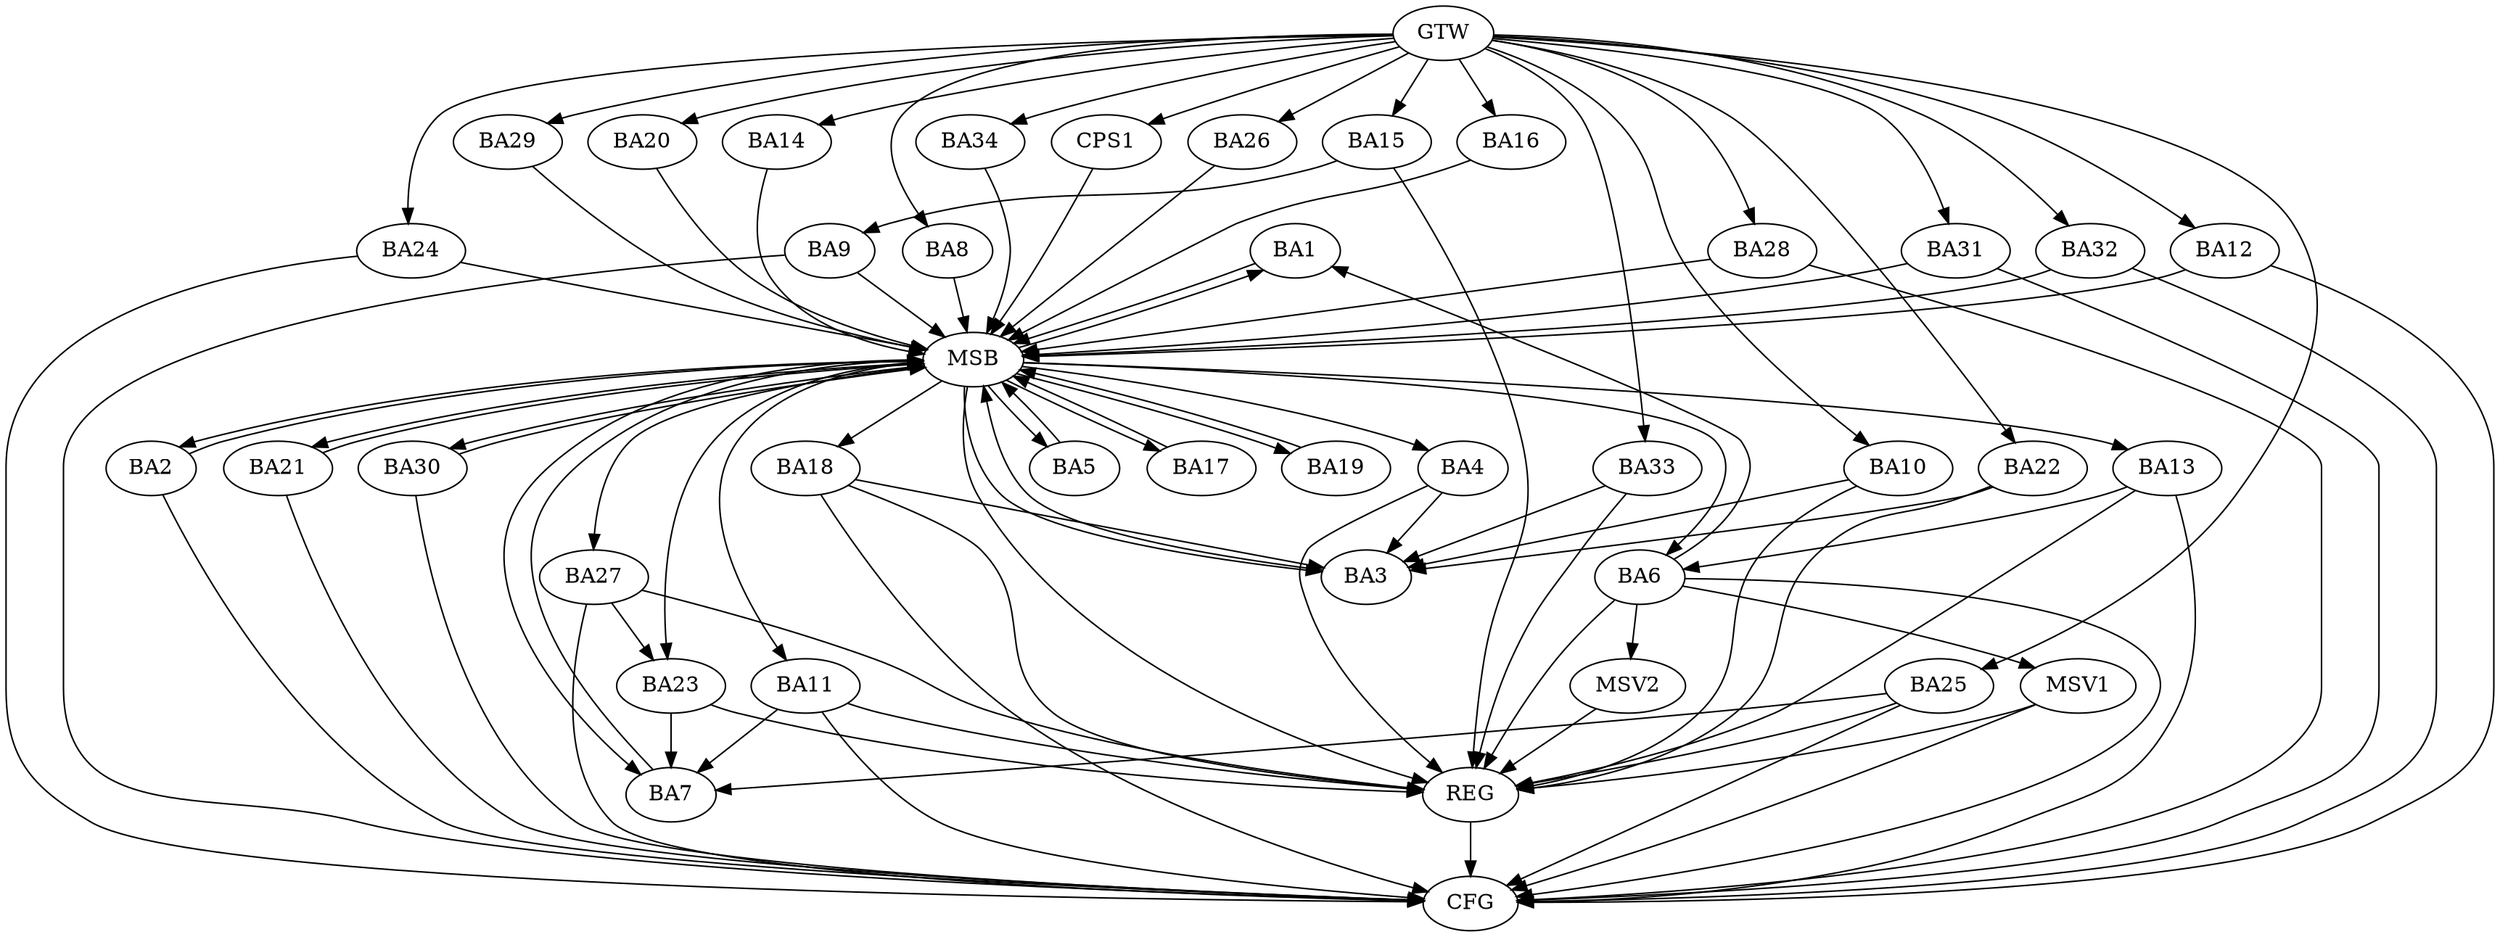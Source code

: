 strict digraph G {
  BA1 [ label="BA1" ];
  BA2 [ label="BA2" ];
  BA3 [ label="BA3" ];
  BA4 [ label="BA4" ];
  BA5 [ label="BA5" ];
  BA6 [ label="BA6" ];
  BA7 [ label="BA7" ];
  BA8 [ label="BA8" ];
  BA9 [ label="BA9" ];
  BA10 [ label="BA10" ];
  BA11 [ label="BA11" ];
  BA12 [ label="BA12" ];
  BA13 [ label="BA13" ];
  BA14 [ label="BA14" ];
  BA15 [ label="BA15" ];
  BA16 [ label="BA16" ];
  BA17 [ label="BA17" ];
  BA18 [ label="BA18" ];
  BA19 [ label="BA19" ];
  BA20 [ label="BA20" ];
  BA21 [ label="BA21" ];
  BA22 [ label="BA22" ];
  BA23 [ label="BA23" ];
  BA24 [ label="BA24" ];
  BA25 [ label="BA25" ];
  BA26 [ label="BA26" ];
  BA27 [ label="BA27" ];
  BA28 [ label="BA28" ];
  BA29 [ label="BA29" ];
  BA30 [ label="BA30" ];
  BA31 [ label="BA31" ];
  BA32 [ label="BA32" ];
  BA33 [ label="BA33" ];
  BA34 [ label="BA34" ];
  CPS1 [ label="CPS1" ];
  GTW [ label="GTW" ];
  REG [ label="REG" ];
  MSB [ label="MSB" ];
  CFG [ label="CFG" ];
  MSV1 [ label="MSV1" ];
  MSV2 [ label="MSV2" ];
  BA4 -> BA3;
  BA6 -> BA1;
  BA10 -> BA3;
  BA11 -> BA7;
  BA13 -> BA6;
  BA15 -> BA9;
  BA18 -> BA3;
  BA22 -> BA3;
  BA23 -> BA7;
  BA25 -> BA7;
  BA27 -> BA23;
  BA33 -> BA3;
  GTW -> BA8;
  GTW -> BA10;
  GTW -> BA12;
  GTW -> BA14;
  GTW -> BA15;
  GTW -> BA16;
  GTW -> BA20;
  GTW -> BA22;
  GTW -> BA24;
  GTW -> BA25;
  GTW -> BA26;
  GTW -> BA28;
  GTW -> BA29;
  GTW -> BA31;
  GTW -> BA32;
  GTW -> BA33;
  GTW -> BA34;
  GTW -> CPS1;
  BA4 -> REG;
  BA6 -> REG;
  BA10 -> REG;
  BA11 -> REG;
  BA13 -> REG;
  BA15 -> REG;
  BA18 -> REG;
  BA22 -> REG;
  BA23 -> REG;
  BA25 -> REG;
  BA27 -> REG;
  BA33 -> REG;
  BA1 -> MSB;
  MSB -> BA2;
  MSB -> REG;
  BA2 -> MSB;
  MSB -> BA1;
  BA3 -> MSB;
  BA5 -> MSB;
  MSB -> BA3;
  BA7 -> MSB;
  BA8 -> MSB;
  MSB -> BA7;
  BA9 -> MSB;
  BA12 -> MSB;
  MSB -> BA6;
  BA14 -> MSB;
  MSB -> BA11;
  BA16 -> MSB;
  MSB -> BA5;
  BA17 -> MSB;
  BA19 -> MSB;
  BA20 -> MSB;
  MSB -> BA18;
  BA21 -> MSB;
  MSB -> BA17;
  BA24 -> MSB;
  BA26 -> MSB;
  BA28 -> MSB;
  MSB -> BA19;
  BA29 -> MSB;
  BA30 -> MSB;
  BA31 -> MSB;
  MSB -> BA23;
  BA32 -> MSB;
  BA34 -> MSB;
  CPS1 -> MSB;
  MSB -> BA30;
  MSB -> BA13;
  MSB -> BA27;
  MSB -> BA4;
  MSB -> BA21;
  BA24 -> CFG;
  BA32 -> CFG;
  BA2 -> CFG;
  BA21 -> CFG;
  BA28 -> CFG;
  BA30 -> CFG;
  BA25 -> CFG;
  BA13 -> CFG;
  BA12 -> CFG;
  BA31 -> CFG;
  BA11 -> CFG;
  BA6 -> CFG;
  BA9 -> CFG;
  BA27 -> CFG;
  BA18 -> CFG;
  REG -> CFG;
  BA6 -> MSV1;
  BA6 -> MSV2;
  MSV1 -> REG;
  MSV1 -> CFG;
  MSV2 -> REG;
}
